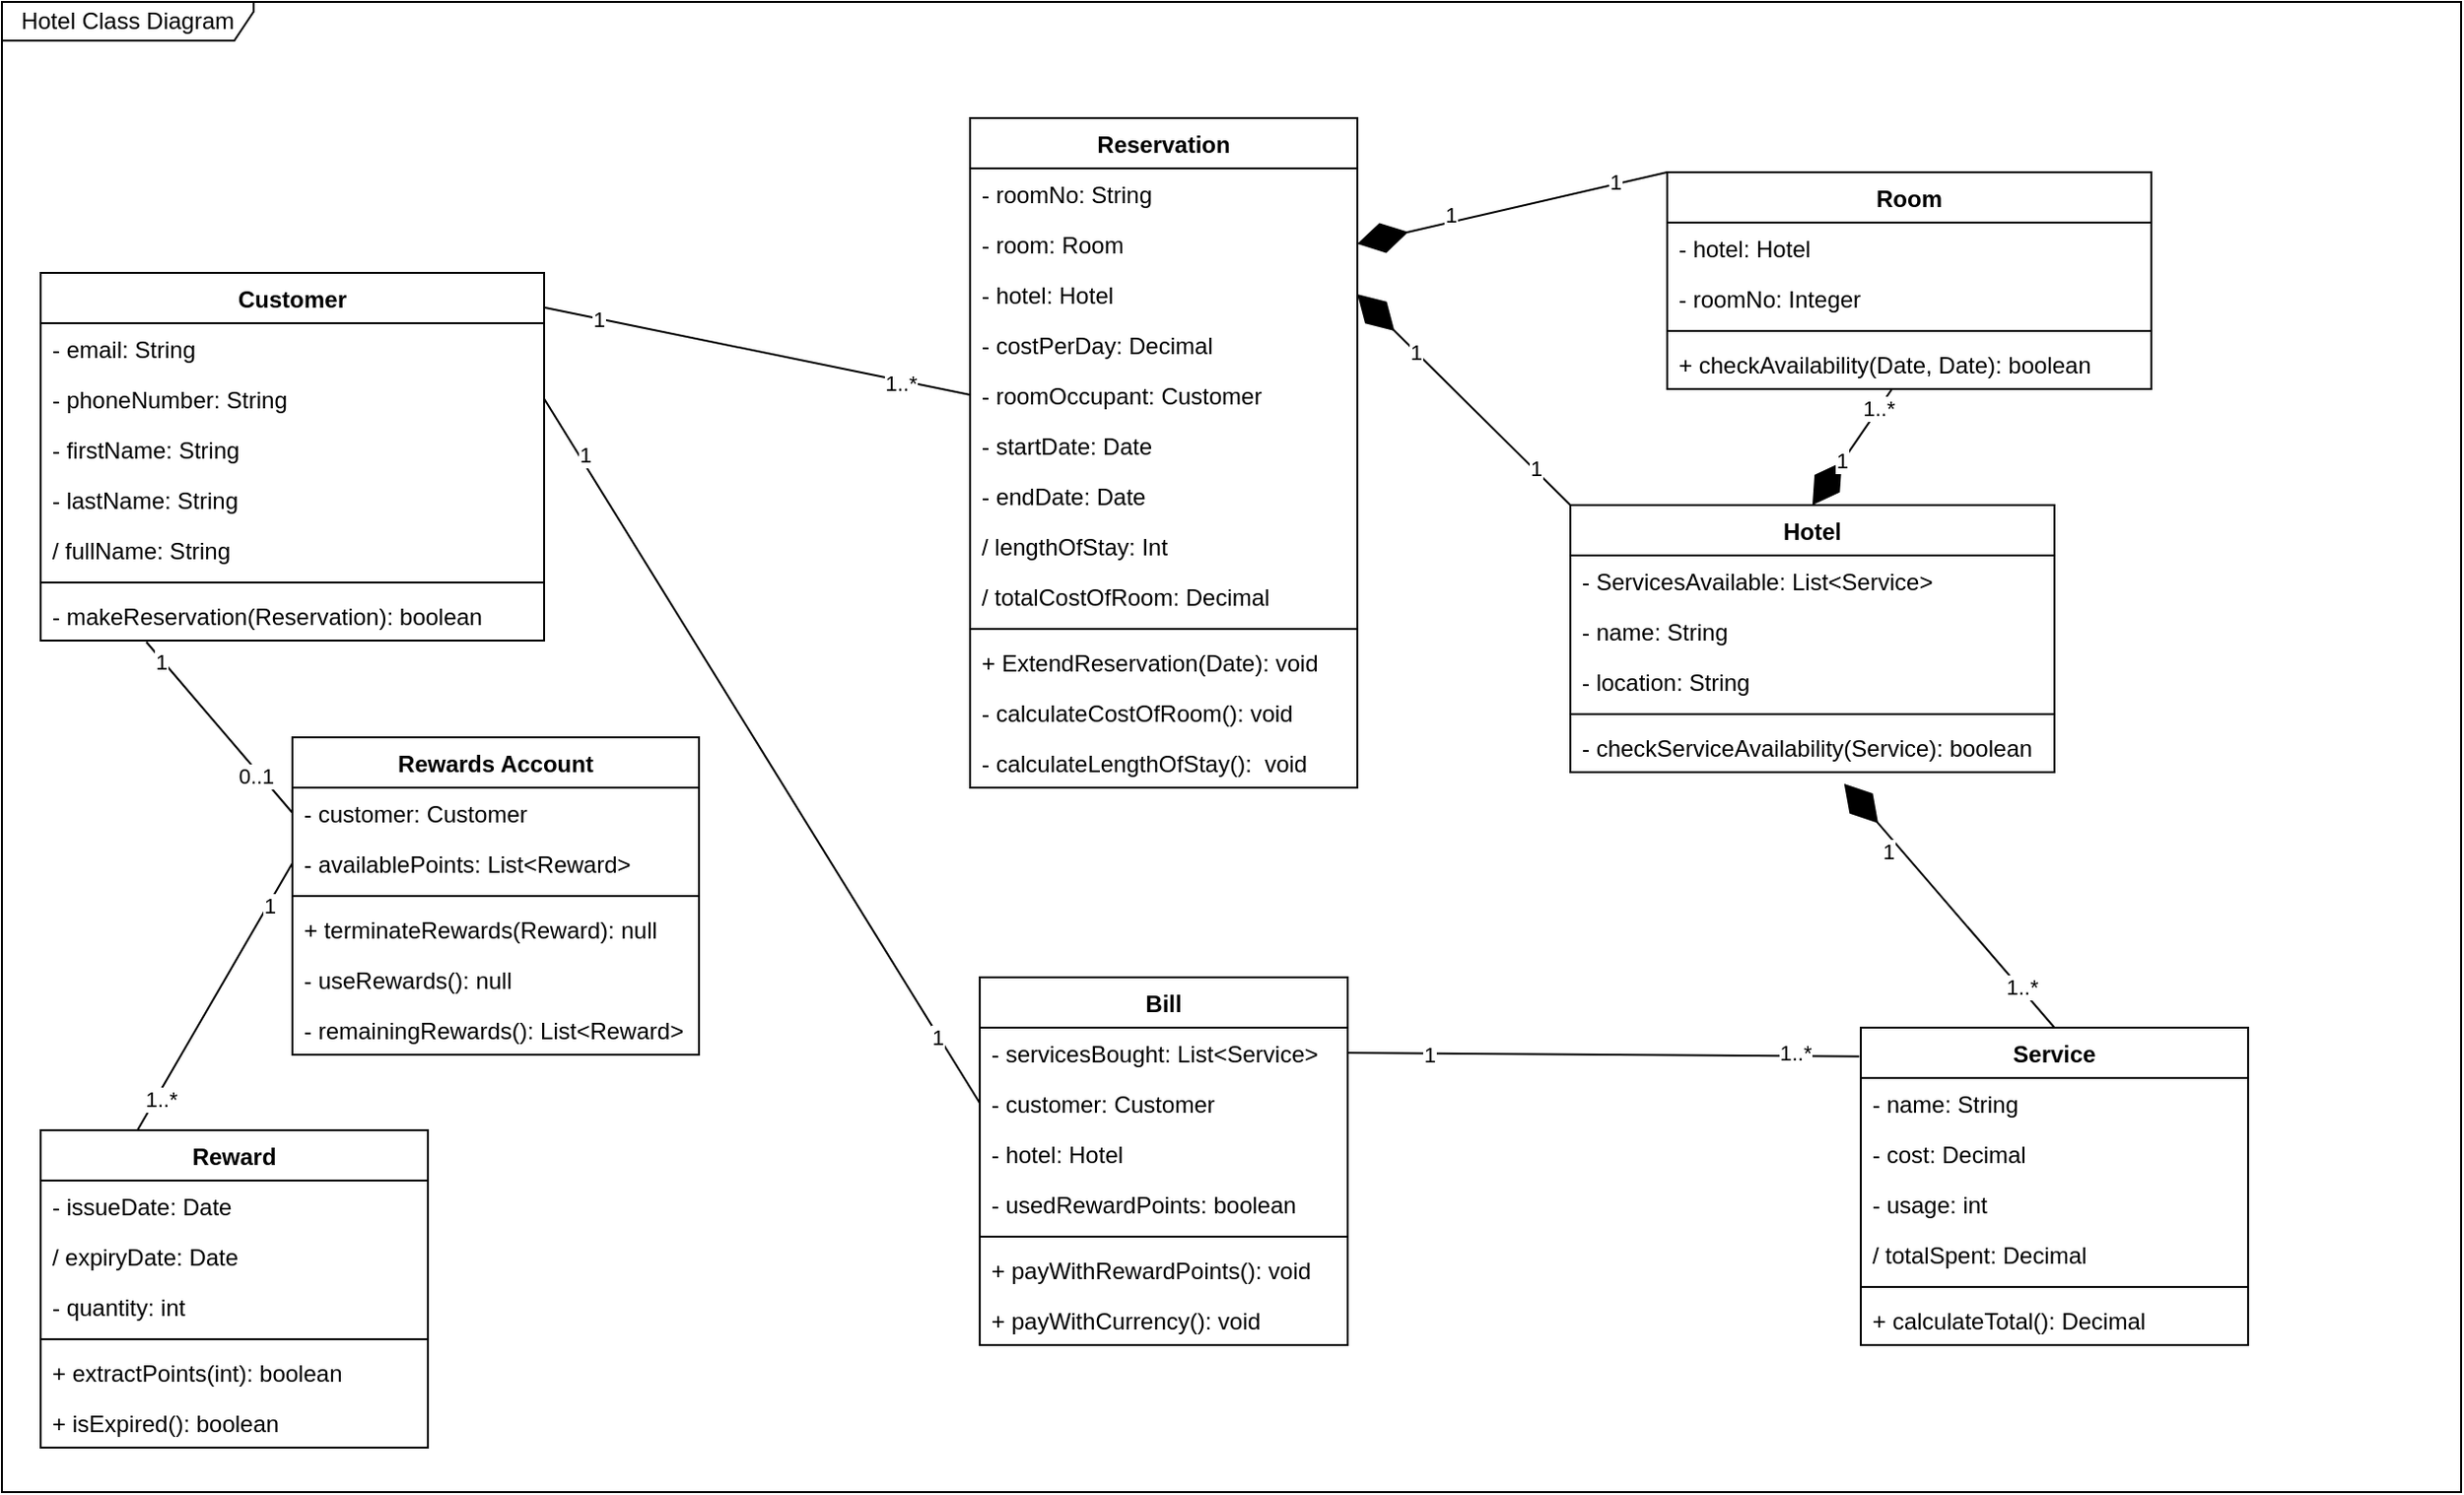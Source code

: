 <mxfile version="15.7.1" type="github">
  <diagram id="YhXRtmVECPYvh8T-_8Jl" name="Page-1">
    <mxGraphModel dx="1038" dy="1716" grid="1" gridSize="10" guides="1" tooltips="1" connect="1" arrows="1" fold="1" page="1" pageScale="1" pageWidth="827" pageHeight="1169" math="0" shadow="0">
      <root>
        <mxCell id="0" />
        <mxCell id="1" parent="0" />
        <mxCell id="nPpc5XucaBcoF5oF9KkG-5" value="Hotel Class Diagram" style="shape=umlFrame;whiteSpace=wrap;html=1;width=130;height=20;" parent="1" vertex="1">
          <mxGeometry x="120" y="-340" width="1270" height="770" as="geometry" />
        </mxCell>
        <mxCell id="nPpc5XucaBcoF5oF9KkG-1" value="Customer" style="swimlane;fontStyle=1;align=center;verticalAlign=top;childLayout=stackLayout;horizontal=1;startSize=26;horizontalStack=0;resizeParent=1;resizeParentMax=0;resizeLast=0;collapsible=1;marginBottom=0;" parent="1" vertex="1">
          <mxGeometry x="140" y="-200" width="260" height="190" as="geometry" />
        </mxCell>
        <mxCell id="nPpc5XucaBcoF5oF9KkG-2" value="- email: String" style="text;strokeColor=none;fillColor=none;align=left;verticalAlign=top;spacingLeft=4;spacingRight=4;overflow=hidden;rotatable=0;points=[[0,0.5],[1,0.5]];portConstraint=eastwest;" parent="nPpc5XucaBcoF5oF9KkG-1" vertex="1">
          <mxGeometry y="26" width="260" height="26" as="geometry" />
        </mxCell>
        <mxCell id="vZjGSp75bT5T1jxKTtqy-53" value="- phoneNumber: String" style="text;strokeColor=none;fillColor=none;align=left;verticalAlign=top;spacingLeft=4;spacingRight=4;overflow=hidden;rotatable=0;points=[[0,0.5],[1,0.5]];portConstraint=eastwest;" parent="nPpc5XucaBcoF5oF9KkG-1" vertex="1">
          <mxGeometry y="52" width="260" height="26" as="geometry" />
        </mxCell>
        <mxCell id="vZjGSp75bT5T1jxKTtqy-52" value="- firstName: String" style="text;strokeColor=none;fillColor=none;align=left;verticalAlign=top;spacingLeft=4;spacingRight=4;overflow=hidden;rotatable=0;points=[[0,0.5],[1,0.5]];portConstraint=eastwest;" parent="nPpc5XucaBcoF5oF9KkG-1" vertex="1">
          <mxGeometry y="78" width="260" height="26" as="geometry" />
        </mxCell>
        <mxCell id="vZjGSp75bT5T1jxKTtqy-54" value="- lastName: String" style="text;strokeColor=none;fillColor=none;align=left;verticalAlign=top;spacingLeft=4;spacingRight=4;overflow=hidden;rotatable=0;points=[[0,0.5],[1,0.5]];portConstraint=eastwest;" parent="nPpc5XucaBcoF5oF9KkG-1" vertex="1">
          <mxGeometry y="104" width="260" height="26" as="geometry" />
        </mxCell>
        <mxCell id="vZjGSp75bT5T1jxKTtqy-55" value="/ fullName: String" style="text;strokeColor=none;fillColor=none;align=left;verticalAlign=top;spacingLeft=4;spacingRight=4;overflow=hidden;rotatable=0;points=[[0,0.5],[1,0.5]];portConstraint=eastwest;" parent="nPpc5XucaBcoF5oF9KkG-1" vertex="1">
          <mxGeometry y="130" width="260" height="26" as="geometry" />
        </mxCell>
        <mxCell id="nPpc5XucaBcoF5oF9KkG-3" value="" style="line;strokeWidth=1;fillColor=none;align=left;verticalAlign=middle;spacingTop=-1;spacingLeft=3;spacingRight=3;rotatable=0;labelPosition=right;points=[];portConstraint=eastwest;" parent="nPpc5XucaBcoF5oF9KkG-1" vertex="1">
          <mxGeometry y="156" width="260" height="8" as="geometry" />
        </mxCell>
        <mxCell id="nPpc5XucaBcoF5oF9KkG-4" value="- makeReservation(Reservation): boolean" style="text;strokeColor=none;fillColor=none;align=left;verticalAlign=top;spacingLeft=4;spacingRight=4;overflow=hidden;rotatable=0;points=[[0,0.5],[1,0.5]];portConstraint=eastwest;" parent="nPpc5XucaBcoF5oF9KkG-1" vertex="1">
          <mxGeometry y="164" width="260" height="26" as="geometry" />
        </mxCell>
        <mxCell id="nPpc5XucaBcoF5oF9KkG-6" value="Reservation" style="swimlane;fontStyle=1;align=center;verticalAlign=top;childLayout=stackLayout;horizontal=1;startSize=26;horizontalStack=0;resizeParent=1;resizeParentMax=0;resizeLast=0;collapsible=1;marginBottom=0;" parent="1" vertex="1">
          <mxGeometry x="620" y="-280" width="200" height="346" as="geometry" />
        </mxCell>
        <mxCell id="nPpc5XucaBcoF5oF9KkG-7" value="- roomNo: String" style="text;strokeColor=none;fillColor=none;align=left;verticalAlign=top;spacingLeft=4;spacingRight=4;overflow=hidden;rotatable=0;points=[[0,0.5],[1,0.5]];portConstraint=eastwest;" parent="nPpc5XucaBcoF5oF9KkG-6" vertex="1">
          <mxGeometry y="26" width="200" height="26" as="geometry" />
        </mxCell>
        <mxCell id="vZjGSp75bT5T1jxKTtqy-16" value="- room: Room" style="text;strokeColor=none;fillColor=none;align=left;verticalAlign=top;spacingLeft=4;spacingRight=4;overflow=hidden;rotatable=0;points=[[0,0.5],[1,0.5]];portConstraint=eastwest;" parent="nPpc5XucaBcoF5oF9KkG-6" vertex="1">
          <mxGeometry y="52" width="200" height="26" as="geometry" />
        </mxCell>
        <mxCell id="vZjGSp75bT5T1jxKTtqy-7" value="- hotel: Hotel" style="text;strokeColor=none;fillColor=none;align=left;verticalAlign=top;spacingLeft=4;spacingRight=4;overflow=hidden;rotatable=0;points=[[0,0.5],[1,0.5]];portConstraint=eastwest;" parent="nPpc5XucaBcoF5oF9KkG-6" vertex="1">
          <mxGeometry y="78" width="200" height="26" as="geometry" />
        </mxCell>
        <mxCell id="vZjGSp75bT5T1jxKTtqy-39" value="- costPerDay: Decimal" style="text;strokeColor=none;fillColor=none;align=left;verticalAlign=top;spacingLeft=4;spacingRight=4;overflow=hidden;rotatable=0;points=[[0,0.5],[1,0.5]];portConstraint=eastwest;" parent="nPpc5XucaBcoF5oF9KkG-6" vertex="1">
          <mxGeometry y="104" width="200" height="26" as="geometry" />
        </mxCell>
        <mxCell id="vZjGSp75bT5T1jxKTtqy-70" value="- roomOccupant: Customer" style="text;strokeColor=none;fillColor=none;align=left;verticalAlign=top;spacingLeft=4;spacingRight=4;overflow=hidden;rotatable=0;points=[[0,0.5],[1,0.5]];portConstraint=eastwest;" parent="nPpc5XucaBcoF5oF9KkG-6" vertex="1">
          <mxGeometry y="130" width="200" height="26" as="geometry" />
        </mxCell>
        <mxCell id="vZjGSp75bT5T1jxKTtqy-17" value="- startDate: Date" style="text;strokeColor=none;fillColor=none;align=left;verticalAlign=top;spacingLeft=4;spacingRight=4;overflow=hidden;rotatable=0;points=[[0,0.5],[1,0.5]];portConstraint=eastwest;" parent="nPpc5XucaBcoF5oF9KkG-6" vertex="1">
          <mxGeometry y="156" width="200" height="26" as="geometry" />
        </mxCell>
        <mxCell id="vZjGSp75bT5T1jxKTtqy-18" value="- endDate: Date" style="text;strokeColor=none;fillColor=none;align=left;verticalAlign=top;spacingLeft=4;spacingRight=4;overflow=hidden;rotatable=0;points=[[0,0.5],[1,0.5]];portConstraint=eastwest;" parent="nPpc5XucaBcoF5oF9KkG-6" vertex="1">
          <mxGeometry y="182" width="200" height="26" as="geometry" />
        </mxCell>
        <mxCell id="vZjGSp75bT5T1jxKTtqy-19" value="/ lengthOfStay: Int" style="text;strokeColor=none;fillColor=none;align=left;verticalAlign=top;spacingLeft=4;spacingRight=4;overflow=hidden;rotatable=0;points=[[0,0.5],[1,0.5]];portConstraint=eastwest;" parent="nPpc5XucaBcoF5oF9KkG-6" vertex="1">
          <mxGeometry y="208" width="200" height="26" as="geometry" />
        </mxCell>
        <mxCell id="vZjGSp75bT5T1jxKTtqy-41" value="/ totalCostOfRoom: Decimal" style="text;strokeColor=none;fillColor=none;align=left;verticalAlign=top;spacingLeft=4;spacingRight=4;overflow=hidden;rotatable=0;points=[[0,0.5],[1,0.5]];portConstraint=eastwest;" parent="nPpc5XucaBcoF5oF9KkG-6" vertex="1">
          <mxGeometry y="234" width="200" height="26" as="geometry" />
        </mxCell>
        <mxCell id="nPpc5XucaBcoF5oF9KkG-8" value="" style="line;strokeWidth=1;fillColor=none;align=left;verticalAlign=middle;spacingTop=-1;spacingLeft=3;spacingRight=3;rotatable=0;labelPosition=right;points=[];portConstraint=eastwest;" parent="nPpc5XucaBcoF5oF9KkG-6" vertex="1">
          <mxGeometry y="260" width="200" height="8" as="geometry" />
        </mxCell>
        <mxCell id="nPpc5XucaBcoF5oF9KkG-9" value="+ ExtendReservation(Date): void" style="text;strokeColor=none;fillColor=none;align=left;verticalAlign=top;spacingLeft=4;spacingRight=4;overflow=hidden;rotatable=0;points=[[0,0.5],[1,0.5]];portConstraint=eastwest;" parent="nPpc5XucaBcoF5oF9KkG-6" vertex="1">
          <mxGeometry y="268" width="200" height="26" as="geometry" />
        </mxCell>
        <mxCell id="vZjGSp75bT5T1jxKTtqy-42" value="- calculateCostOfRoom(): void" style="text;strokeColor=none;fillColor=none;align=left;verticalAlign=top;spacingLeft=4;spacingRight=4;overflow=hidden;rotatable=0;points=[[0,0.5],[1,0.5]];portConstraint=eastwest;" parent="nPpc5XucaBcoF5oF9KkG-6" vertex="1">
          <mxGeometry y="294" width="200" height="26" as="geometry" />
        </mxCell>
        <mxCell id="vZjGSp75bT5T1jxKTtqy-43" value="- calculateLengthOfStay():  void" style="text;strokeColor=none;fillColor=none;align=left;verticalAlign=top;spacingLeft=4;spacingRight=4;overflow=hidden;rotatable=0;points=[[0,0.5],[1,0.5]];portConstraint=eastwest;" parent="nPpc5XucaBcoF5oF9KkG-6" vertex="1">
          <mxGeometry y="320" width="200" height="26" as="geometry" />
        </mxCell>
        <mxCell id="nPpc5XucaBcoF5oF9KkG-14" value="Service" style="swimlane;fontStyle=1;align=center;verticalAlign=top;childLayout=stackLayout;horizontal=1;startSize=26;horizontalStack=0;resizeParent=1;resizeParentMax=0;resizeLast=0;collapsible=1;marginBottom=0;" parent="1" vertex="1">
          <mxGeometry x="1080" y="190" width="200" height="164" as="geometry" />
        </mxCell>
        <mxCell id="nPpc5XucaBcoF5oF9KkG-15" value="- name: String" style="text;strokeColor=none;fillColor=none;align=left;verticalAlign=top;spacingLeft=4;spacingRight=4;overflow=hidden;rotatable=0;points=[[0,0.5],[1,0.5]];portConstraint=eastwest;" parent="nPpc5XucaBcoF5oF9KkG-14" vertex="1">
          <mxGeometry y="26" width="200" height="26" as="geometry" />
        </mxCell>
        <mxCell id="vZjGSp75bT5T1jxKTtqy-32" value="- cost: Decimal" style="text;strokeColor=none;fillColor=none;align=left;verticalAlign=top;spacingLeft=4;spacingRight=4;overflow=hidden;rotatable=0;points=[[0,0.5],[1,0.5]];portConstraint=eastwest;" parent="nPpc5XucaBcoF5oF9KkG-14" vertex="1">
          <mxGeometry y="52" width="200" height="26" as="geometry" />
        </mxCell>
        <mxCell id="vZjGSp75bT5T1jxKTtqy-33" value="- usage: int" style="text;strokeColor=none;fillColor=none;align=left;verticalAlign=top;spacingLeft=4;spacingRight=4;overflow=hidden;rotatable=0;points=[[0,0.5],[1,0.5]];portConstraint=eastwest;" parent="nPpc5XucaBcoF5oF9KkG-14" vertex="1">
          <mxGeometry y="78" width="200" height="26" as="geometry" />
        </mxCell>
        <mxCell id="vZjGSp75bT5T1jxKTtqy-34" value="/ totalSpent: Decimal" style="text;strokeColor=none;fillColor=none;align=left;verticalAlign=top;spacingLeft=4;spacingRight=4;overflow=hidden;rotatable=0;points=[[0,0.5],[1,0.5]];portConstraint=eastwest;" parent="nPpc5XucaBcoF5oF9KkG-14" vertex="1">
          <mxGeometry y="104" width="200" height="26" as="geometry" />
        </mxCell>
        <mxCell id="nPpc5XucaBcoF5oF9KkG-16" value="" style="line;strokeWidth=1;fillColor=none;align=left;verticalAlign=middle;spacingTop=-1;spacingLeft=3;spacingRight=3;rotatable=0;labelPosition=right;points=[];portConstraint=eastwest;" parent="nPpc5XucaBcoF5oF9KkG-14" vertex="1">
          <mxGeometry y="130" width="200" height="8" as="geometry" />
        </mxCell>
        <mxCell id="nPpc5XucaBcoF5oF9KkG-17" value="+ calculateTotal(): Decimal" style="text;strokeColor=none;fillColor=none;align=left;verticalAlign=top;spacingLeft=4;spacingRight=4;overflow=hidden;rotatable=0;points=[[0,0.5],[1,0.5]];portConstraint=eastwest;" parent="nPpc5XucaBcoF5oF9KkG-14" vertex="1">
          <mxGeometry y="138" width="200" height="26" as="geometry" />
        </mxCell>
        <mxCell id="nPpc5XucaBcoF5oF9KkG-18" value="Bill" style="swimlane;fontStyle=1;align=center;verticalAlign=top;childLayout=stackLayout;horizontal=1;startSize=26;horizontalStack=0;resizeParent=1;resizeParentMax=0;resizeLast=0;collapsible=1;marginBottom=0;" parent="1" vertex="1">
          <mxGeometry x="625" y="164" width="190" height="190" as="geometry" />
        </mxCell>
        <mxCell id="nPpc5XucaBcoF5oF9KkG-19" value="- servicesBought: List&lt;Service&gt;" style="text;strokeColor=none;fillColor=none;align=left;verticalAlign=top;spacingLeft=4;spacingRight=4;overflow=hidden;rotatable=0;points=[[0,0.5],[1,0.5]];portConstraint=eastwest;" parent="nPpc5XucaBcoF5oF9KkG-18" vertex="1">
          <mxGeometry y="26" width="190" height="26" as="geometry" />
        </mxCell>
        <mxCell id="vZjGSp75bT5T1jxKTtqy-35" value="- customer: Customer " style="text;strokeColor=none;fillColor=none;align=left;verticalAlign=top;spacingLeft=4;spacingRight=4;overflow=hidden;rotatable=0;points=[[0,0.5],[1,0.5]];portConstraint=eastwest;" parent="nPpc5XucaBcoF5oF9KkG-18" vertex="1">
          <mxGeometry y="52" width="190" height="26" as="geometry" />
        </mxCell>
        <mxCell id="vZjGSp75bT5T1jxKTtqy-36" value="- hotel: Hotel" style="text;strokeColor=none;fillColor=none;align=left;verticalAlign=top;spacingLeft=4;spacingRight=4;overflow=hidden;rotatable=0;points=[[0,0.5],[1,0.5]];portConstraint=eastwest;" parent="nPpc5XucaBcoF5oF9KkG-18" vertex="1">
          <mxGeometry y="78" width="190" height="26" as="geometry" />
        </mxCell>
        <mxCell id="vZjGSp75bT5T1jxKTtqy-37" value="- usedRewardPoints: boolean" style="text;strokeColor=none;fillColor=none;align=left;verticalAlign=top;spacingLeft=4;spacingRight=4;overflow=hidden;rotatable=0;points=[[0,0.5],[1,0.5]];portConstraint=eastwest;" parent="nPpc5XucaBcoF5oF9KkG-18" vertex="1">
          <mxGeometry y="104" width="190" height="26" as="geometry" />
        </mxCell>
        <mxCell id="nPpc5XucaBcoF5oF9KkG-20" value="" style="line;strokeWidth=1;fillColor=none;align=left;verticalAlign=middle;spacingTop=-1;spacingLeft=3;spacingRight=3;rotatable=0;labelPosition=right;points=[];portConstraint=eastwest;" parent="nPpc5XucaBcoF5oF9KkG-18" vertex="1">
          <mxGeometry y="130" width="190" height="8" as="geometry" />
        </mxCell>
        <mxCell id="nPpc5XucaBcoF5oF9KkG-21" value="+ payWithRewardPoints(): void" style="text;strokeColor=none;fillColor=none;align=left;verticalAlign=top;spacingLeft=4;spacingRight=4;overflow=hidden;rotatable=0;points=[[0,0.5],[1,0.5]];portConstraint=eastwest;" parent="nPpc5XucaBcoF5oF9KkG-18" vertex="1">
          <mxGeometry y="138" width="190" height="26" as="geometry" />
        </mxCell>
        <mxCell id="vZjGSp75bT5T1jxKTtqy-44" value="+ payWithCurrency(): void" style="text;strokeColor=none;fillColor=none;align=left;verticalAlign=top;spacingLeft=4;spacingRight=4;overflow=hidden;rotatable=0;points=[[0,0.5],[1,0.5]];portConstraint=eastwest;" parent="nPpc5XucaBcoF5oF9KkG-18" vertex="1">
          <mxGeometry y="164" width="190" height="26" as="geometry" />
        </mxCell>
        <mxCell id="nPpc5XucaBcoF5oF9KkG-22" value="Reward" style="swimlane;fontStyle=1;align=center;verticalAlign=top;childLayout=stackLayout;horizontal=1;startSize=26;horizontalStack=0;resizeParent=1;resizeParentMax=0;resizeLast=0;collapsible=1;marginBottom=0;" parent="1" vertex="1">
          <mxGeometry x="140" y="243" width="200" height="164" as="geometry" />
        </mxCell>
        <mxCell id="nPpc5XucaBcoF5oF9KkG-23" value="- issueDate: Date" style="text;strokeColor=none;fillColor=none;align=left;verticalAlign=top;spacingLeft=4;spacingRight=4;overflow=hidden;rotatable=0;points=[[0,0.5],[1,0.5]];portConstraint=eastwest;" parent="nPpc5XucaBcoF5oF9KkG-22" vertex="1">
          <mxGeometry y="26" width="200" height="26" as="geometry" />
        </mxCell>
        <mxCell id="vZjGSp75bT5T1jxKTtqy-48" value="/ expiryDate: Date" style="text;strokeColor=none;fillColor=none;align=left;verticalAlign=top;spacingLeft=4;spacingRight=4;overflow=hidden;rotatable=0;points=[[0,0.5],[1,0.5]];portConstraint=eastwest;" parent="nPpc5XucaBcoF5oF9KkG-22" vertex="1">
          <mxGeometry y="52" width="200" height="26" as="geometry" />
        </mxCell>
        <mxCell id="vZjGSp75bT5T1jxKTtqy-45" value="- quantity: int" style="text;strokeColor=none;fillColor=none;align=left;verticalAlign=top;spacingLeft=4;spacingRight=4;overflow=hidden;rotatable=0;points=[[0,0.5],[1,0.5]];portConstraint=eastwest;" parent="nPpc5XucaBcoF5oF9KkG-22" vertex="1">
          <mxGeometry y="78" width="200" height="26" as="geometry" />
        </mxCell>
        <mxCell id="nPpc5XucaBcoF5oF9KkG-24" value="" style="line;strokeWidth=1;fillColor=none;align=left;verticalAlign=middle;spacingTop=-1;spacingLeft=3;spacingRight=3;rotatable=0;labelPosition=right;points=[];portConstraint=eastwest;" parent="nPpc5XucaBcoF5oF9KkG-22" vertex="1">
          <mxGeometry y="104" width="200" height="8" as="geometry" />
        </mxCell>
        <mxCell id="nPpc5XucaBcoF5oF9KkG-25" value="+ extractPoints(int): boolean" style="text;strokeColor=none;fillColor=none;align=left;verticalAlign=top;spacingLeft=4;spacingRight=4;overflow=hidden;rotatable=0;points=[[0,0.5],[1,0.5]];portConstraint=eastwest;" parent="nPpc5XucaBcoF5oF9KkG-22" vertex="1">
          <mxGeometry y="112" width="200" height="26" as="geometry" />
        </mxCell>
        <mxCell id="vZjGSp75bT5T1jxKTtqy-47" value="+ isExpired(): boolean" style="text;strokeColor=none;fillColor=none;align=left;verticalAlign=top;spacingLeft=4;spacingRight=4;overflow=hidden;rotatable=0;points=[[0,0.5],[1,0.5]];portConstraint=eastwest;" parent="nPpc5XucaBcoF5oF9KkG-22" vertex="1">
          <mxGeometry y="138" width="200" height="26" as="geometry" />
        </mxCell>
        <mxCell id="nPpc5XucaBcoF5oF9KkG-26" value="Rewards Account" style="swimlane;fontStyle=1;align=center;verticalAlign=top;childLayout=stackLayout;horizontal=1;startSize=26;horizontalStack=0;resizeParent=1;resizeParentMax=0;resizeLast=0;collapsible=1;marginBottom=0;" parent="1" vertex="1">
          <mxGeometry x="270" y="40" width="210" height="164" as="geometry" />
        </mxCell>
        <mxCell id="nPpc5XucaBcoF5oF9KkG-27" value="- customer: Customer " style="text;strokeColor=none;fillColor=none;align=left;verticalAlign=top;spacingLeft=4;spacingRight=4;overflow=hidden;rotatable=0;points=[[0,0.5],[1,0.5]];portConstraint=eastwest;" parent="nPpc5XucaBcoF5oF9KkG-26" vertex="1">
          <mxGeometry y="26" width="210" height="26" as="geometry" />
        </mxCell>
        <mxCell id="vZjGSp75bT5T1jxKTtqy-76" value="- availablePoints: List&lt;Reward&gt;" style="text;strokeColor=none;fillColor=none;align=left;verticalAlign=top;spacingLeft=4;spacingRight=4;overflow=hidden;rotatable=0;points=[[0,0.5],[1,0.5]];portConstraint=eastwest;" parent="nPpc5XucaBcoF5oF9KkG-26" vertex="1">
          <mxGeometry y="52" width="210" height="26" as="geometry" />
        </mxCell>
        <mxCell id="nPpc5XucaBcoF5oF9KkG-28" value="" style="line;strokeWidth=1;fillColor=none;align=left;verticalAlign=middle;spacingTop=-1;spacingLeft=3;spacingRight=3;rotatable=0;labelPosition=right;points=[];portConstraint=eastwest;" parent="nPpc5XucaBcoF5oF9KkG-26" vertex="1">
          <mxGeometry y="78" width="210" height="8" as="geometry" />
        </mxCell>
        <mxCell id="nPpc5XucaBcoF5oF9KkG-29" value="+ terminateRewards(Reward): null" style="text;strokeColor=none;fillColor=none;align=left;verticalAlign=top;spacingLeft=4;spacingRight=4;overflow=hidden;rotatable=0;points=[[0,0.5],[1,0.5]];portConstraint=eastwest;" parent="nPpc5XucaBcoF5oF9KkG-26" vertex="1">
          <mxGeometry y="86" width="210" height="26" as="geometry" />
        </mxCell>
        <mxCell id="vZjGSp75bT5T1jxKTtqy-50" value="- useRewards(): null" style="text;strokeColor=none;fillColor=none;align=left;verticalAlign=top;spacingLeft=4;spacingRight=4;overflow=hidden;rotatable=0;points=[[0,0.5],[1,0.5]];portConstraint=eastwest;" parent="nPpc5XucaBcoF5oF9KkG-26" vertex="1">
          <mxGeometry y="112" width="210" height="26" as="geometry" />
        </mxCell>
        <mxCell id="vZjGSp75bT5T1jxKTtqy-51" value="- remainingRewards(): List&lt;Reward&gt;" style="text;strokeColor=none;fillColor=none;align=left;verticalAlign=top;spacingLeft=4;spacingRight=4;overflow=hidden;rotatable=0;points=[[0,0.5],[1,0.5]];portConstraint=eastwest;" parent="nPpc5XucaBcoF5oF9KkG-26" vertex="1">
          <mxGeometry y="138" width="210" height="26" as="geometry" />
        </mxCell>
        <mxCell id="vZjGSp75bT5T1jxKTtqy-1" value="Hotel" style="swimlane;fontStyle=1;align=center;verticalAlign=top;childLayout=stackLayout;horizontal=1;startSize=26;horizontalStack=0;resizeParent=1;resizeParentMax=0;resizeLast=0;collapsible=1;marginBottom=0;" parent="1" vertex="1">
          <mxGeometry x="930" y="-80" width="250" height="138" as="geometry" />
        </mxCell>
        <mxCell id="vZjGSp75bT5T1jxKTtqy-2" value="- ServicesAvailable: List&lt;Service&gt;" style="text;strokeColor=none;fillColor=none;align=left;verticalAlign=top;spacingLeft=4;spacingRight=4;overflow=hidden;rotatable=0;points=[[0,0.5],[1,0.5]];portConstraint=eastwest;" parent="vZjGSp75bT5T1jxKTtqy-1" vertex="1">
          <mxGeometry y="26" width="250" height="26" as="geometry" />
        </mxCell>
        <mxCell id="vZjGSp75bT5T1jxKTtqy-60" value="- name: String" style="text;strokeColor=none;fillColor=none;align=left;verticalAlign=top;spacingLeft=4;spacingRight=4;overflow=hidden;rotatable=0;points=[[0,0.5],[1,0.5]];portConstraint=eastwest;" parent="vZjGSp75bT5T1jxKTtqy-1" vertex="1">
          <mxGeometry y="52" width="250" height="26" as="geometry" />
        </mxCell>
        <mxCell id="vZjGSp75bT5T1jxKTtqy-61" value="- location: String" style="text;strokeColor=none;fillColor=none;align=left;verticalAlign=top;spacingLeft=4;spacingRight=4;overflow=hidden;rotatable=0;points=[[0,0.5],[1,0.5]];portConstraint=eastwest;" parent="vZjGSp75bT5T1jxKTtqy-1" vertex="1">
          <mxGeometry y="78" width="250" height="26" as="geometry" />
        </mxCell>
        <mxCell id="vZjGSp75bT5T1jxKTtqy-3" value="" style="line;strokeWidth=1;fillColor=none;align=left;verticalAlign=middle;spacingTop=-1;spacingLeft=3;spacingRight=3;rotatable=0;labelPosition=right;points=[];portConstraint=eastwest;" parent="vZjGSp75bT5T1jxKTtqy-1" vertex="1">
          <mxGeometry y="104" width="250" height="8" as="geometry" />
        </mxCell>
        <mxCell id="vZjGSp75bT5T1jxKTtqy-4" value="- checkServiceAvailability(Service): boolean" style="text;strokeColor=none;fillColor=none;align=left;verticalAlign=top;spacingLeft=4;spacingRight=4;overflow=hidden;rotatable=0;points=[[0,0.5],[1,0.5]];portConstraint=eastwest;" parent="vZjGSp75bT5T1jxKTtqy-1" vertex="1">
          <mxGeometry y="112" width="250" height="26" as="geometry" />
        </mxCell>
        <mxCell id="vZjGSp75bT5T1jxKTtqy-8" value="Room" style="swimlane;fontStyle=1;align=center;verticalAlign=top;childLayout=stackLayout;horizontal=1;startSize=26;horizontalStack=0;resizeParent=1;resizeParentMax=0;resizeLast=0;collapsible=1;marginBottom=0;" parent="1" vertex="1">
          <mxGeometry x="980" y="-252" width="250" height="112" as="geometry" />
        </mxCell>
        <mxCell id="vZjGSp75bT5T1jxKTtqy-9" value="- hotel: Hotel" style="text;strokeColor=none;fillColor=none;align=left;verticalAlign=top;spacingLeft=4;spacingRight=4;overflow=hidden;rotatable=0;points=[[0,0.5],[1,0.5]];portConstraint=eastwest;" parent="vZjGSp75bT5T1jxKTtqy-8" vertex="1">
          <mxGeometry y="26" width="250" height="26" as="geometry" />
        </mxCell>
        <mxCell id="vZjGSp75bT5T1jxKTtqy-21" value="- roomNo: Integer" style="text;strokeColor=none;fillColor=none;align=left;verticalAlign=top;spacingLeft=4;spacingRight=4;overflow=hidden;rotatable=0;points=[[0,0.5],[1,0.5]];portConstraint=eastwest;" parent="vZjGSp75bT5T1jxKTtqy-8" vertex="1">
          <mxGeometry y="52" width="250" height="26" as="geometry" />
        </mxCell>
        <mxCell id="vZjGSp75bT5T1jxKTtqy-10" value="" style="line;strokeWidth=1;fillColor=none;align=left;verticalAlign=middle;spacingTop=-1;spacingLeft=3;spacingRight=3;rotatable=0;labelPosition=right;points=[];portConstraint=eastwest;" parent="vZjGSp75bT5T1jxKTtqy-8" vertex="1">
          <mxGeometry y="78" width="250" height="8" as="geometry" />
        </mxCell>
        <mxCell id="vZjGSp75bT5T1jxKTtqy-11" value="+ checkAvailability(Date, Date): boolean" style="text;strokeColor=none;fillColor=none;align=left;verticalAlign=top;spacingLeft=4;spacingRight=4;overflow=hidden;rotatable=0;points=[[0,0.5],[1,0.5]];portConstraint=eastwest;" parent="vZjGSp75bT5T1jxKTtqy-8" vertex="1">
          <mxGeometry y="86" width="250" height="26" as="geometry" />
        </mxCell>
        <mxCell id="vZjGSp75bT5T1jxKTtqy-56" value="" style="endArrow=diamondThin;endFill=1;endSize=24;html=1;rounded=0;targetPerimeterSpacing=6;entryX=0.5;entryY=0;entryDx=0;entryDy=0;" parent="1" source="vZjGSp75bT5T1jxKTtqy-11" target="vZjGSp75bT5T1jxKTtqy-1" edge="1">
          <mxGeometry width="160" relative="1" as="geometry">
            <mxPoint x="570" y="130" as="sourcePoint" />
            <mxPoint x="730" y="130" as="targetPoint" />
          </mxGeometry>
        </mxCell>
        <mxCell id="vZjGSp75bT5T1jxKTtqy-57" value="1" style="edgeLabel;html=1;align=center;verticalAlign=middle;resizable=0;points=[];" parent="vZjGSp75bT5T1jxKTtqy-56" vertex="1" connectable="0">
          <mxGeometry x="0.246" y="-1" relative="1" as="geometry">
            <mxPoint as="offset" />
          </mxGeometry>
        </mxCell>
        <mxCell id="vZjGSp75bT5T1jxKTtqy-58" value="1..*" style="edgeLabel;html=1;align=center;verticalAlign=middle;resizable=0;points=[];" parent="vZjGSp75bT5T1jxKTtqy-56" vertex="1" connectable="0">
          <mxGeometry x="-0.667" y="-1" relative="1" as="geometry">
            <mxPoint as="offset" />
          </mxGeometry>
        </mxCell>
        <mxCell id="vZjGSp75bT5T1jxKTtqy-63" value="" style="endArrow=diamondThin;endFill=1;endSize=24;html=1;rounded=0;targetPerimeterSpacing=6;exitX=0.5;exitY=0;exitDx=0;exitDy=0;" parent="1" source="nPpc5XucaBcoF5oF9KkG-14" target="vZjGSp75bT5T1jxKTtqy-4" edge="1">
          <mxGeometry width="160" relative="1" as="geometry">
            <mxPoint x="965" y="-68.0" as="sourcePoint" />
            <mxPoint x="965" y="-10" as="targetPoint" />
          </mxGeometry>
        </mxCell>
        <mxCell id="vZjGSp75bT5T1jxKTtqy-64" value="1" style="edgeLabel;html=1;align=center;verticalAlign=middle;resizable=0;points=[];" parent="vZjGSp75bT5T1jxKTtqy-63" vertex="1" connectable="0">
          <mxGeometry x="0.246" y="-1" relative="1" as="geometry">
            <mxPoint x="-19" y="-12" as="offset" />
          </mxGeometry>
        </mxCell>
        <mxCell id="vZjGSp75bT5T1jxKTtqy-65" value="1..*" style="edgeLabel;html=1;align=center;verticalAlign=middle;resizable=0;points=[];" parent="vZjGSp75bT5T1jxKTtqy-63" vertex="1" connectable="0">
          <mxGeometry x="-0.667" y="-1" relative="1" as="geometry">
            <mxPoint as="offset" />
          </mxGeometry>
        </mxCell>
        <mxCell id="vZjGSp75bT5T1jxKTtqy-73" style="edgeStyle=none;rounded=0;orthogonalLoop=1;jettySize=auto;html=1;exitX=0;exitY=0.5;exitDx=0;exitDy=0;startArrow=none;startFill=0;endArrow=none;endFill=0;targetPerimeterSpacing=6;entryX=1;entryY=0.094;entryDx=0;entryDy=0;entryPerimeter=0;" parent="1" source="vZjGSp75bT5T1jxKTtqy-70" target="nPpc5XucaBcoF5oF9KkG-1" edge="1">
          <mxGeometry relative="1" as="geometry" />
        </mxCell>
        <mxCell id="vZjGSp75bT5T1jxKTtqy-74" value="1" style="edgeLabel;html=1;align=center;verticalAlign=middle;resizable=0;points=[];" parent="vZjGSp75bT5T1jxKTtqy-73" vertex="1" connectable="0">
          <mxGeometry x="0.744" relative="1" as="geometry">
            <mxPoint as="offset" />
          </mxGeometry>
        </mxCell>
        <mxCell id="vZjGSp75bT5T1jxKTtqy-75" value="1..*" style="edgeLabel;html=1;align=center;verticalAlign=middle;resizable=0;points=[];" parent="vZjGSp75bT5T1jxKTtqy-73" vertex="1" connectable="0">
          <mxGeometry x="-0.674" y="1" relative="1" as="geometry">
            <mxPoint as="offset" />
          </mxGeometry>
        </mxCell>
        <mxCell id="vZjGSp75bT5T1jxKTtqy-77" style="edgeStyle=none;rounded=0;orthogonalLoop=1;jettySize=auto;html=1;exitX=0;exitY=0.5;exitDx=0;exitDy=0;entryX=0.21;entryY=1.029;entryDx=0;entryDy=0;entryPerimeter=0;startArrow=none;startFill=0;endArrow=none;endFill=0;targetPerimeterSpacing=6;" parent="1" source="nPpc5XucaBcoF5oF9KkG-27" target="nPpc5XucaBcoF5oF9KkG-4" edge="1">
          <mxGeometry relative="1" as="geometry" />
        </mxCell>
        <mxCell id="vZjGSp75bT5T1jxKTtqy-79" value="1" style="edgeLabel;html=1;align=center;verticalAlign=middle;resizable=0;points=[];" parent="vZjGSp75bT5T1jxKTtqy-77" vertex="1" connectable="0">
          <mxGeometry x="0.791" y="1" relative="1" as="geometry">
            <mxPoint as="offset" />
          </mxGeometry>
        </mxCell>
        <mxCell id="vZjGSp75bT5T1jxKTtqy-80" value="0..1" style="edgeLabel;html=1;align=center;verticalAlign=middle;resizable=0;points=[];" parent="vZjGSp75bT5T1jxKTtqy-77" vertex="1" connectable="0">
          <mxGeometry x="-0.534" y="2" relative="1" as="geometry">
            <mxPoint as="offset" />
          </mxGeometry>
        </mxCell>
        <mxCell id="vZjGSp75bT5T1jxKTtqy-81" style="edgeStyle=none;rounded=0;orthogonalLoop=1;jettySize=auto;html=1;exitX=0;exitY=0.5;exitDx=0;exitDy=0;entryX=0.25;entryY=0;entryDx=0;entryDy=0;startArrow=none;startFill=0;endArrow=none;endFill=0;targetPerimeterSpacing=6;" parent="1" source="vZjGSp75bT5T1jxKTtqy-76" target="nPpc5XucaBcoF5oF9KkG-22" edge="1">
          <mxGeometry relative="1" as="geometry" />
        </mxCell>
        <mxCell id="vZjGSp75bT5T1jxKTtqy-82" value="1..*" style="edgeLabel;html=1;align=center;verticalAlign=middle;resizable=0;points=[];" parent="vZjGSp75bT5T1jxKTtqy-81" vertex="1" connectable="0">
          <mxGeometry x="0.744" y="2" relative="1" as="geometry">
            <mxPoint as="offset" />
          </mxGeometry>
        </mxCell>
        <mxCell id="vZjGSp75bT5T1jxKTtqy-83" value="1" style="edgeLabel;html=1;align=center;verticalAlign=middle;resizable=0;points=[];" parent="vZjGSp75bT5T1jxKTtqy-81" vertex="1" connectable="0">
          <mxGeometry x="-0.684" relative="1" as="geometry">
            <mxPoint as="offset" />
          </mxGeometry>
        </mxCell>
        <mxCell id="vZjGSp75bT5T1jxKTtqy-84" style="edgeStyle=none;rounded=0;orthogonalLoop=1;jettySize=auto;html=1;exitX=1;exitY=0.5;exitDx=0;exitDy=0;entryX=-0.004;entryY=0.091;entryDx=0;entryDy=0;startArrow=none;startFill=0;endArrow=none;endFill=0;targetPerimeterSpacing=6;entryPerimeter=0;" parent="1" source="nPpc5XucaBcoF5oF9KkG-19" target="nPpc5XucaBcoF5oF9KkG-14" edge="1">
          <mxGeometry relative="1" as="geometry">
            <mxPoint x="940" y="230" as="sourcePoint" />
            <mxPoint x="860" y="368" as="targetPoint" />
          </mxGeometry>
        </mxCell>
        <mxCell id="vZjGSp75bT5T1jxKTtqy-85" value="1..*" style="edgeLabel;html=1;align=center;verticalAlign=middle;resizable=0;points=[];" parent="vZjGSp75bT5T1jxKTtqy-84" vertex="1" connectable="0">
          <mxGeometry x="0.744" y="2" relative="1" as="geometry">
            <mxPoint as="offset" />
          </mxGeometry>
        </mxCell>
        <mxCell id="vZjGSp75bT5T1jxKTtqy-86" value="1" style="edgeLabel;html=1;align=center;verticalAlign=middle;resizable=0;points=[];" parent="vZjGSp75bT5T1jxKTtqy-84" vertex="1" connectable="0">
          <mxGeometry x="-0.684" relative="1" as="geometry">
            <mxPoint as="offset" />
          </mxGeometry>
        </mxCell>
        <mxCell id="vZjGSp75bT5T1jxKTtqy-87" style="edgeStyle=none;rounded=0;orthogonalLoop=1;jettySize=auto;html=1;exitX=0;exitY=0.5;exitDx=0;exitDy=0;entryX=1;entryY=0.5;entryDx=0;entryDy=0;startArrow=none;startFill=0;endArrow=none;endFill=0;targetPerimeterSpacing=6;" parent="1" source="vZjGSp75bT5T1jxKTtqy-35" target="vZjGSp75bT5T1jxKTtqy-53" edge="1">
          <mxGeometry relative="1" as="geometry" />
        </mxCell>
        <mxCell id="vZjGSp75bT5T1jxKTtqy-88" value="1" style="edgeLabel;html=1;align=center;verticalAlign=middle;resizable=0;points=[];" parent="vZjGSp75bT5T1jxKTtqy-87" vertex="1" connectable="0">
          <mxGeometry x="0.835" y="-3" relative="1" as="geometry">
            <mxPoint as="offset" />
          </mxGeometry>
        </mxCell>
        <mxCell id="vZjGSp75bT5T1jxKTtqy-89" value="1" style="edgeLabel;html=1;align=center;verticalAlign=middle;resizable=0;points=[];" parent="vZjGSp75bT5T1jxKTtqy-87" vertex="1" connectable="0">
          <mxGeometry x="-0.806" y="2" relative="1" as="geometry">
            <mxPoint x="1" as="offset" />
          </mxGeometry>
        </mxCell>
        <mxCell id="vZjGSp75bT5T1jxKTtqy-94" value="" style="endArrow=diamondThin;endFill=1;endSize=24;html=1;rounded=0;targetPerimeterSpacing=6;entryX=1;entryY=0.5;entryDx=0;entryDy=0;exitX=0;exitY=0;exitDx=0;exitDy=0;" parent="1" source="vZjGSp75bT5T1jxKTtqy-1" target="vZjGSp75bT5T1jxKTtqy-7" edge="1">
          <mxGeometry width="160" relative="1" as="geometry">
            <mxPoint x="891.096" y="-100.0" as="sourcePoint" />
            <mxPoint x="850" y="-40.0" as="targetPoint" />
          </mxGeometry>
        </mxCell>
        <mxCell id="vZjGSp75bT5T1jxKTtqy-95" value="1" style="edgeLabel;html=1;align=center;verticalAlign=middle;resizable=0;points=[];" parent="vZjGSp75bT5T1jxKTtqy-94" vertex="1" connectable="0">
          <mxGeometry x="0.246" y="-1" relative="1" as="geometry">
            <mxPoint x="-12" y="-11" as="offset" />
          </mxGeometry>
        </mxCell>
        <mxCell id="vZjGSp75bT5T1jxKTtqy-96" value="1" style="edgeLabel;html=1;align=center;verticalAlign=middle;resizable=0;points=[];" parent="vZjGSp75bT5T1jxKTtqy-94" vertex="1" connectable="0">
          <mxGeometry x="-0.667" y="-1" relative="1" as="geometry">
            <mxPoint as="offset" />
          </mxGeometry>
        </mxCell>
        <mxCell id="vZjGSp75bT5T1jxKTtqy-100" value="" style="endArrow=diamondThin;endFill=1;endSize=24;html=1;rounded=0;targetPerimeterSpacing=6;entryX=1;entryY=0.5;entryDx=0;entryDy=0;exitX=0;exitY=0;exitDx=0;exitDy=0;" parent="1" source="vZjGSp75bT5T1jxKTtqy-8" target="vZjGSp75bT5T1jxKTtqy-16" edge="1">
          <mxGeometry width="160" relative="1" as="geometry">
            <mxPoint x="940" y="-70.0" as="sourcePoint" />
            <mxPoint x="830" y="-179.0" as="targetPoint" />
          </mxGeometry>
        </mxCell>
        <mxCell id="vZjGSp75bT5T1jxKTtqy-101" value="1" style="edgeLabel;html=1;align=center;verticalAlign=middle;resizable=0;points=[];" parent="vZjGSp75bT5T1jxKTtqy-100" vertex="1" connectable="0">
          <mxGeometry x="0.246" y="-1" relative="1" as="geometry">
            <mxPoint x="-12" as="offset" />
          </mxGeometry>
        </mxCell>
        <mxCell id="vZjGSp75bT5T1jxKTtqy-102" value="1" style="edgeLabel;html=1;align=center;verticalAlign=middle;resizable=0;points=[];" parent="vZjGSp75bT5T1jxKTtqy-100" vertex="1" connectable="0">
          <mxGeometry x="-0.667" y="-1" relative="1" as="geometry">
            <mxPoint as="offset" />
          </mxGeometry>
        </mxCell>
      </root>
    </mxGraphModel>
  </diagram>
</mxfile>
